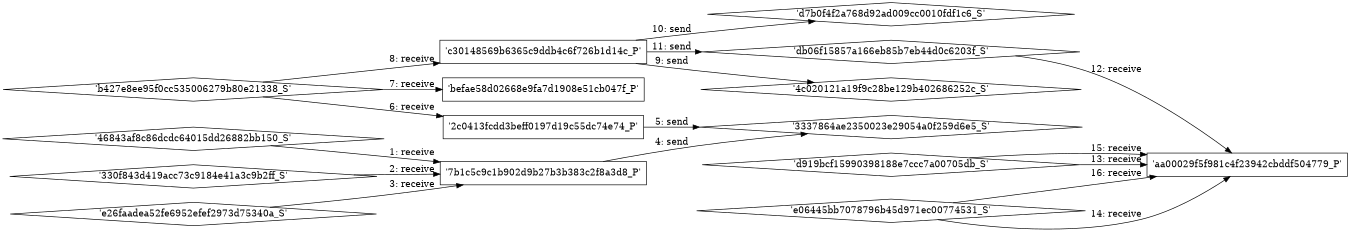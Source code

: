 digraph "D:\Learning\Paper\apt\基于CTI的攻击预警\Dataset\攻击图\ASGfromALLCTI\Playing Better Defense Protecting Against Cyber Threats.dot" {
rankdir="LR"
size="9"
fixedsize="false"
splines="true"
nodesep=0.3
ranksep=0
fontsize=10
overlap="scalexy"
engine= "neato"
	"'7b1c5c9c1b902d9b27b3b383c2f8a3d8_P'" [node_type=Process shape=box]
	"'46843af8c86dcdc64015dd26882bb150_S'" [node_type=Socket shape=diamond]
	"'46843af8c86dcdc64015dd26882bb150_S'" -> "'7b1c5c9c1b902d9b27b3b383c2f8a3d8_P'" [label="1: receive"]
	"'7b1c5c9c1b902d9b27b3b383c2f8a3d8_P'" [node_type=Process shape=box]
	"'330f843d419acc73c9184e41a3c9b2ff_S'" [node_type=Socket shape=diamond]
	"'330f843d419acc73c9184e41a3c9b2ff_S'" -> "'7b1c5c9c1b902d9b27b3b383c2f8a3d8_P'" [label="2: receive"]
	"'7b1c5c9c1b902d9b27b3b383c2f8a3d8_P'" [node_type=Process shape=box]
	"'e26faadea52fe6952efef2973d75340a_S'" [node_type=Socket shape=diamond]
	"'e26faadea52fe6952efef2973d75340a_S'" -> "'7b1c5c9c1b902d9b27b3b383c2f8a3d8_P'" [label="3: receive"]
	"'3337864ae2350023e29054a0f259d6e5_S'" [node_type=Socket shape=diamond]
	"'7b1c5c9c1b902d9b27b3b383c2f8a3d8_P'" [node_type=Process shape=box]
	"'7b1c5c9c1b902d9b27b3b383c2f8a3d8_P'" -> "'3337864ae2350023e29054a0f259d6e5_S'" [label="4: send"]
	"'3337864ae2350023e29054a0f259d6e5_S'" [node_type=Socket shape=diamond]
	"'2c0413fcdd3beff0197d19c55dc74e74_P'" [node_type=Process shape=box]
	"'2c0413fcdd3beff0197d19c55dc74e74_P'" -> "'3337864ae2350023e29054a0f259d6e5_S'" [label="5: send"]
	"'2c0413fcdd3beff0197d19c55dc74e74_P'" [node_type=Process shape=box]
	"'b427e8ee95f0cc535006279b80e21338_S'" [node_type=Socket shape=diamond]
	"'b427e8ee95f0cc535006279b80e21338_S'" -> "'2c0413fcdd3beff0197d19c55dc74e74_P'" [label="6: receive"]
	"'befae58d02668e9fa7d1908e51cb047f_P'" [node_type=Process shape=box]
	"'b427e8ee95f0cc535006279b80e21338_S'" [node_type=Socket shape=diamond]
	"'b427e8ee95f0cc535006279b80e21338_S'" -> "'befae58d02668e9fa7d1908e51cb047f_P'" [label="7: receive"]
	"'c30148569b6365c9ddb4c6f726b1d14c_P'" [node_type=Process shape=box]
	"'b427e8ee95f0cc535006279b80e21338_S'" [node_type=Socket shape=diamond]
	"'b427e8ee95f0cc535006279b80e21338_S'" -> "'c30148569b6365c9ddb4c6f726b1d14c_P'" [label="8: receive"]
	"'4c020121a19f9c28be129b402686252c_S'" [node_type=Socket shape=diamond]
	"'c30148569b6365c9ddb4c6f726b1d14c_P'" [node_type=Process shape=box]
	"'c30148569b6365c9ddb4c6f726b1d14c_P'" -> "'4c020121a19f9c28be129b402686252c_S'" [label="9: send"]
	"'d7b0f4f2a768d92ad009cc0010fdf1c6_S'" [node_type=Socket shape=diamond]
	"'c30148569b6365c9ddb4c6f726b1d14c_P'" [node_type=Process shape=box]
	"'c30148569b6365c9ddb4c6f726b1d14c_P'" -> "'d7b0f4f2a768d92ad009cc0010fdf1c6_S'" [label="10: send"]
	"'db06f15857a166eb85b7eb44d0c6203f_S'" [node_type=Socket shape=diamond]
	"'c30148569b6365c9ddb4c6f726b1d14c_P'" [node_type=Process shape=box]
	"'c30148569b6365c9ddb4c6f726b1d14c_P'" -> "'db06f15857a166eb85b7eb44d0c6203f_S'" [label="11: send"]
	"'aa00029f5f981c4f23942cbddf504779_P'" [node_type=Process shape=box]
	"'db06f15857a166eb85b7eb44d0c6203f_S'" [node_type=Socket shape=diamond]
	"'db06f15857a166eb85b7eb44d0c6203f_S'" -> "'aa00029f5f981c4f23942cbddf504779_P'" [label="12: receive"]
	"'aa00029f5f981c4f23942cbddf504779_P'" [node_type=Process shape=box]
	"'d919bcf15990398188e7ccc7a00705db_S'" [node_type=Socket shape=diamond]
	"'d919bcf15990398188e7ccc7a00705db_S'" -> "'aa00029f5f981c4f23942cbddf504779_P'" [label="13: receive"]
	"'aa00029f5f981c4f23942cbddf504779_P'" [node_type=Process shape=box]
	"'e06445bb7078796b45d971ec00774531_S'" [node_type=Socket shape=diamond]
	"'e06445bb7078796b45d971ec00774531_S'" -> "'aa00029f5f981c4f23942cbddf504779_P'" [label="14: receive"]
	"'aa00029f5f981c4f23942cbddf504779_P'" [node_type=Process shape=box]
	"'d919bcf15990398188e7ccc7a00705db_S'" [node_type=Socket shape=diamond]
	"'d919bcf15990398188e7ccc7a00705db_S'" -> "'aa00029f5f981c4f23942cbddf504779_P'" [label="15: receive"]
	"'aa00029f5f981c4f23942cbddf504779_P'" [node_type=Process shape=box]
	"'e06445bb7078796b45d971ec00774531_S'" [node_type=Socket shape=diamond]
	"'e06445bb7078796b45d971ec00774531_S'" -> "'aa00029f5f981c4f23942cbddf504779_P'" [label="16: receive"]
}
